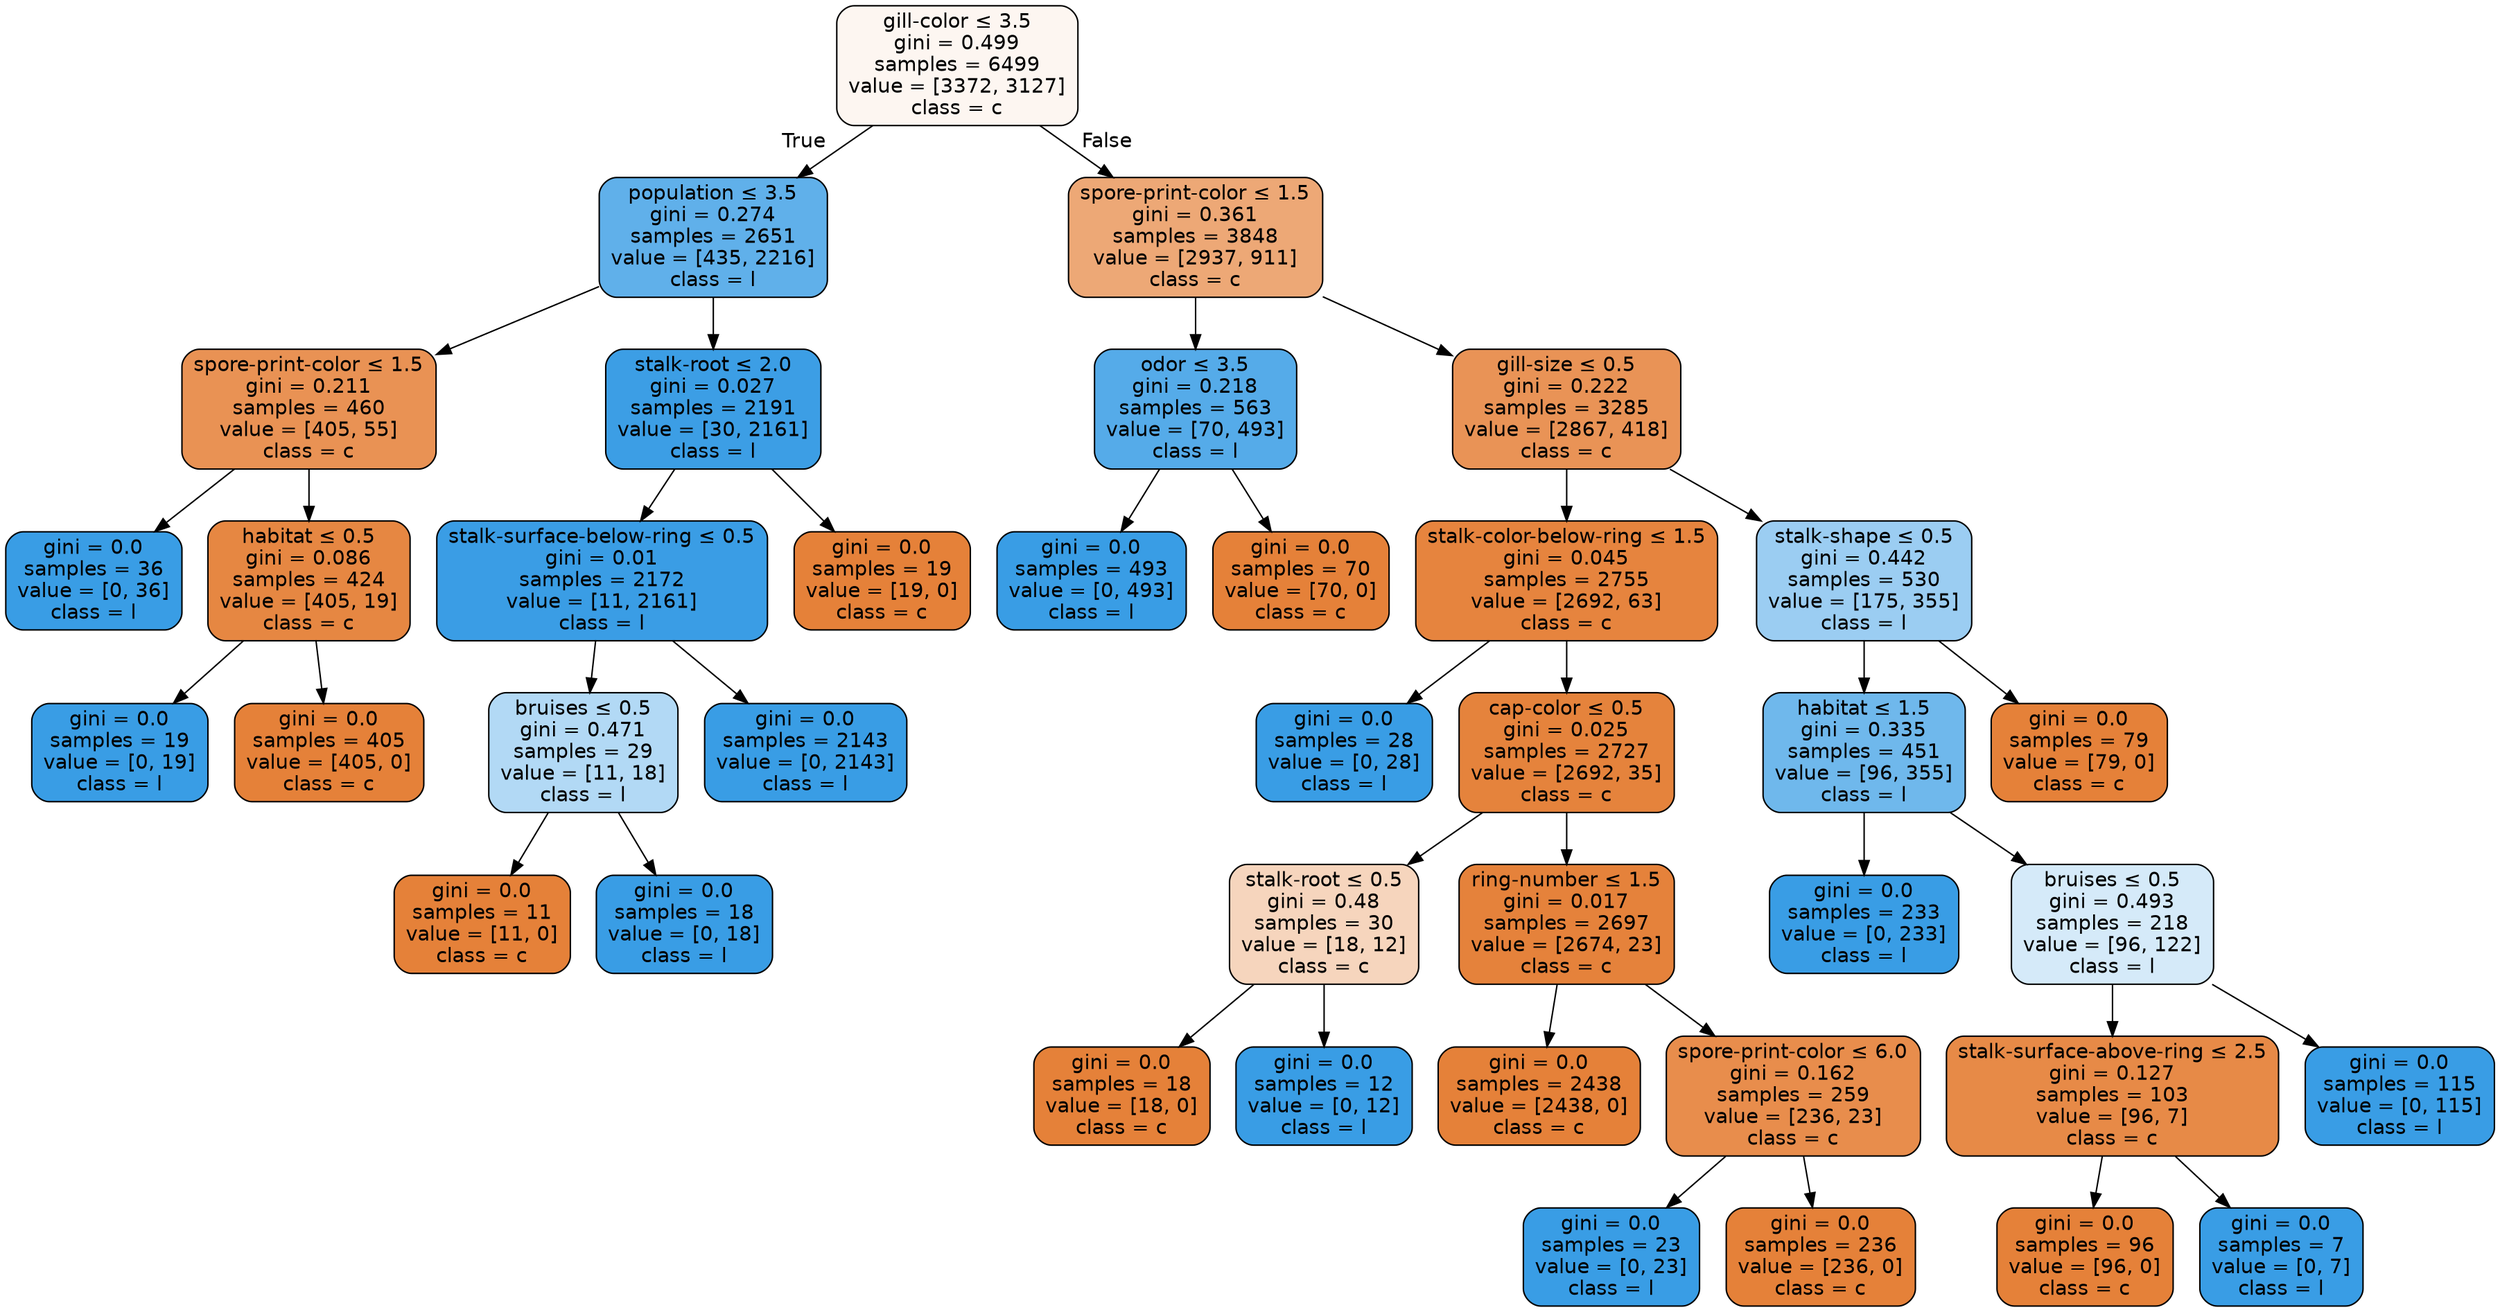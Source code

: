 digraph Tree {
node [shape=box, style="filled, rounded", color="black", fontname=helvetica] ;
edge [fontname=helvetica] ;
0 [label=<gill-color &le; 3.5<br/>gini = 0.499<br/>samples = 6499<br/>value = [3372, 3127]<br/>class = c>, fillcolor="#fdf6f1"] ;
1 [label=<population &le; 3.5<br/>gini = 0.274<br/>samples = 2651<br/>value = [435, 2216]<br/>class = l>, fillcolor="#60b0ea"] ;
0 -> 1 [labeldistance=2.5, labelangle=45, headlabel="True"] ;
2 [label=<spore-print-color &le; 1.5<br/>gini = 0.211<br/>samples = 460<br/>value = [405, 55]<br/>class = c>, fillcolor="#e99254"] ;
1 -> 2 ;
3 [label=<gini = 0.0<br/>samples = 36<br/>value = [0, 36]<br/>class = l>, fillcolor="#399de5"] ;
2 -> 3 ;
4 [label=<habitat &le; 0.5<br/>gini = 0.086<br/>samples = 424<br/>value = [405, 19]<br/>class = c>, fillcolor="#e68742"] ;
2 -> 4 ;
5 [label=<gini = 0.0<br/>samples = 19<br/>value = [0, 19]<br/>class = l>, fillcolor="#399de5"] ;
4 -> 5 ;
6 [label=<gini = 0.0<br/>samples = 405<br/>value = [405, 0]<br/>class = c>, fillcolor="#e58139"] ;
4 -> 6 ;
7 [label=<stalk-root &le; 2.0<br/>gini = 0.027<br/>samples = 2191<br/>value = [30, 2161]<br/>class = l>, fillcolor="#3c9ee5"] ;
1 -> 7 ;
8 [label=<stalk-surface-below-ring &le; 0.5<br/>gini = 0.01<br/>samples = 2172<br/>value = [11, 2161]<br/>class = l>, fillcolor="#3a9de5"] ;
7 -> 8 ;
9 [label=<bruises &le; 0.5<br/>gini = 0.471<br/>samples = 29<br/>value = [11, 18]<br/>class = l>, fillcolor="#b2d9f5"] ;
8 -> 9 ;
10 [label=<gini = 0.0<br/>samples = 11<br/>value = [11, 0]<br/>class = c>, fillcolor="#e58139"] ;
9 -> 10 ;
11 [label=<gini = 0.0<br/>samples = 18<br/>value = [0, 18]<br/>class = l>, fillcolor="#399de5"] ;
9 -> 11 ;
12 [label=<gini = 0.0<br/>samples = 2143<br/>value = [0, 2143]<br/>class = l>, fillcolor="#399de5"] ;
8 -> 12 ;
13 [label=<gini = 0.0<br/>samples = 19<br/>value = [19, 0]<br/>class = c>, fillcolor="#e58139"] ;
7 -> 13 ;
14 [label=<spore-print-color &le; 1.5<br/>gini = 0.361<br/>samples = 3848<br/>value = [2937, 911]<br/>class = c>, fillcolor="#eda876"] ;
0 -> 14 [labeldistance=2.5, labelangle=-45, headlabel="False"] ;
15 [label=<odor &le; 3.5<br/>gini = 0.218<br/>samples = 563<br/>value = [70, 493]<br/>class = l>, fillcolor="#55abe9"] ;
14 -> 15 ;
16 [label=<gini = 0.0<br/>samples = 493<br/>value = [0, 493]<br/>class = l>, fillcolor="#399de5"] ;
15 -> 16 ;
17 [label=<gini = 0.0<br/>samples = 70<br/>value = [70, 0]<br/>class = c>, fillcolor="#e58139"] ;
15 -> 17 ;
18 [label=<gill-size &le; 0.5<br/>gini = 0.222<br/>samples = 3285<br/>value = [2867, 418]<br/>class = c>, fillcolor="#e99356"] ;
14 -> 18 ;
19 [label=<stalk-color-below-ring &le; 1.5<br/>gini = 0.045<br/>samples = 2755<br/>value = [2692, 63]<br/>class = c>, fillcolor="#e6843e"] ;
18 -> 19 ;
20 [label=<gini = 0.0<br/>samples = 28<br/>value = [0, 28]<br/>class = l>, fillcolor="#399de5"] ;
19 -> 20 ;
21 [label=<cap-color &le; 0.5<br/>gini = 0.025<br/>samples = 2727<br/>value = [2692, 35]<br/>class = c>, fillcolor="#e5833c"] ;
19 -> 21 ;
22 [label=<stalk-root &le; 0.5<br/>gini = 0.48<br/>samples = 30<br/>value = [18, 12]<br/>class = c>, fillcolor="#f6d5bd"] ;
21 -> 22 ;
23 [label=<gini = 0.0<br/>samples = 18<br/>value = [18, 0]<br/>class = c>, fillcolor="#e58139"] ;
22 -> 23 ;
24 [label=<gini = 0.0<br/>samples = 12<br/>value = [0, 12]<br/>class = l>, fillcolor="#399de5"] ;
22 -> 24 ;
25 [label=<ring-number &le; 1.5<br/>gini = 0.017<br/>samples = 2697<br/>value = [2674, 23]<br/>class = c>, fillcolor="#e5823b"] ;
21 -> 25 ;
26 [label=<gini = 0.0<br/>samples = 2438<br/>value = [2438, 0]<br/>class = c>, fillcolor="#e58139"] ;
25 -> 26 ;
27 [label=<spore-print-color &le; 6.0<br/>gini = 0.162<br/>samples = 259<br/>value = [236, 23]<br/>class = c>, fillcolor="#e88d4c"] ;
25 -> 27 ;
28 [label=<gini = 0.0<br/>samples = 23<br/>value = [0, 23]<br/>class = l>, fillcolor="#399de5"] ;
27 -> 28 ;
29 [label=<gini = 0.0<br/>samples = 236<br/>value = [236, 0]<br/>class = c>, fillcolor="#e58139"] ;
27 -> 29 ;
30 [label=<stalk-shape &le; 0.5<br/>gini = 0.442<br/>samples = 530<br/>value = [175, 355]<br/>class = l>, fillcolor="#9bcdf2"] ;
18 -> 30 ;
31 [label=<habitat &le; 1.5<br/>gini = 0.335<br/>samples = 451<br/>value = [96, 355]<br/>class = l>, fillcolor="#6fb8ec"] ;
30 -> 31 ;
32 [label=<gini = 0.0<br/>samples = 233<br/>value = [0, 233]<br/>class = l>, fillcolor="#399de5"] ;
31 -> 32 ;
33 [label=<bruises &le; 0.5<br/>gini = 0.493<br/>samples = 218<br/>value = [96, 122]<br/>class = l>, fillcolor="#d5eaf9"] ;
31 -> 33 ;
34 [label=<stalk-surface-above-ring &le; 2.5<br/>gini = 0.127<br/>samples = 103<br/>value = [96, 7]<br/>class = c>, fillcolor="#e78a47"] ;
33 -> 34 ;
35 [label=<gini = 0.0<br/>samples = 96<br/>value = [96, 0]<br/>class = c>, fillcolor="#e58139"] ;
34 -> 35 ;
36 [label=<gini = 0.0<br/>samples = 7<br/>value = [0, 7]<br/>class = l>, fillcolor="#399de5"] ;
34 -> 36 ;
37 [label=<gini = 0.0<br/>samples = 115<br/>value = [0, 115]<br/>class = l>, fillcolor="#399de5"] ;
33 -> 37 ;
38 [label=<gini = 0.0<br/>samples = 79<br/>value = [79, 0]<br/>class = c>, fillcolor="#e58139"] ;
30 -> 38 ;
}
